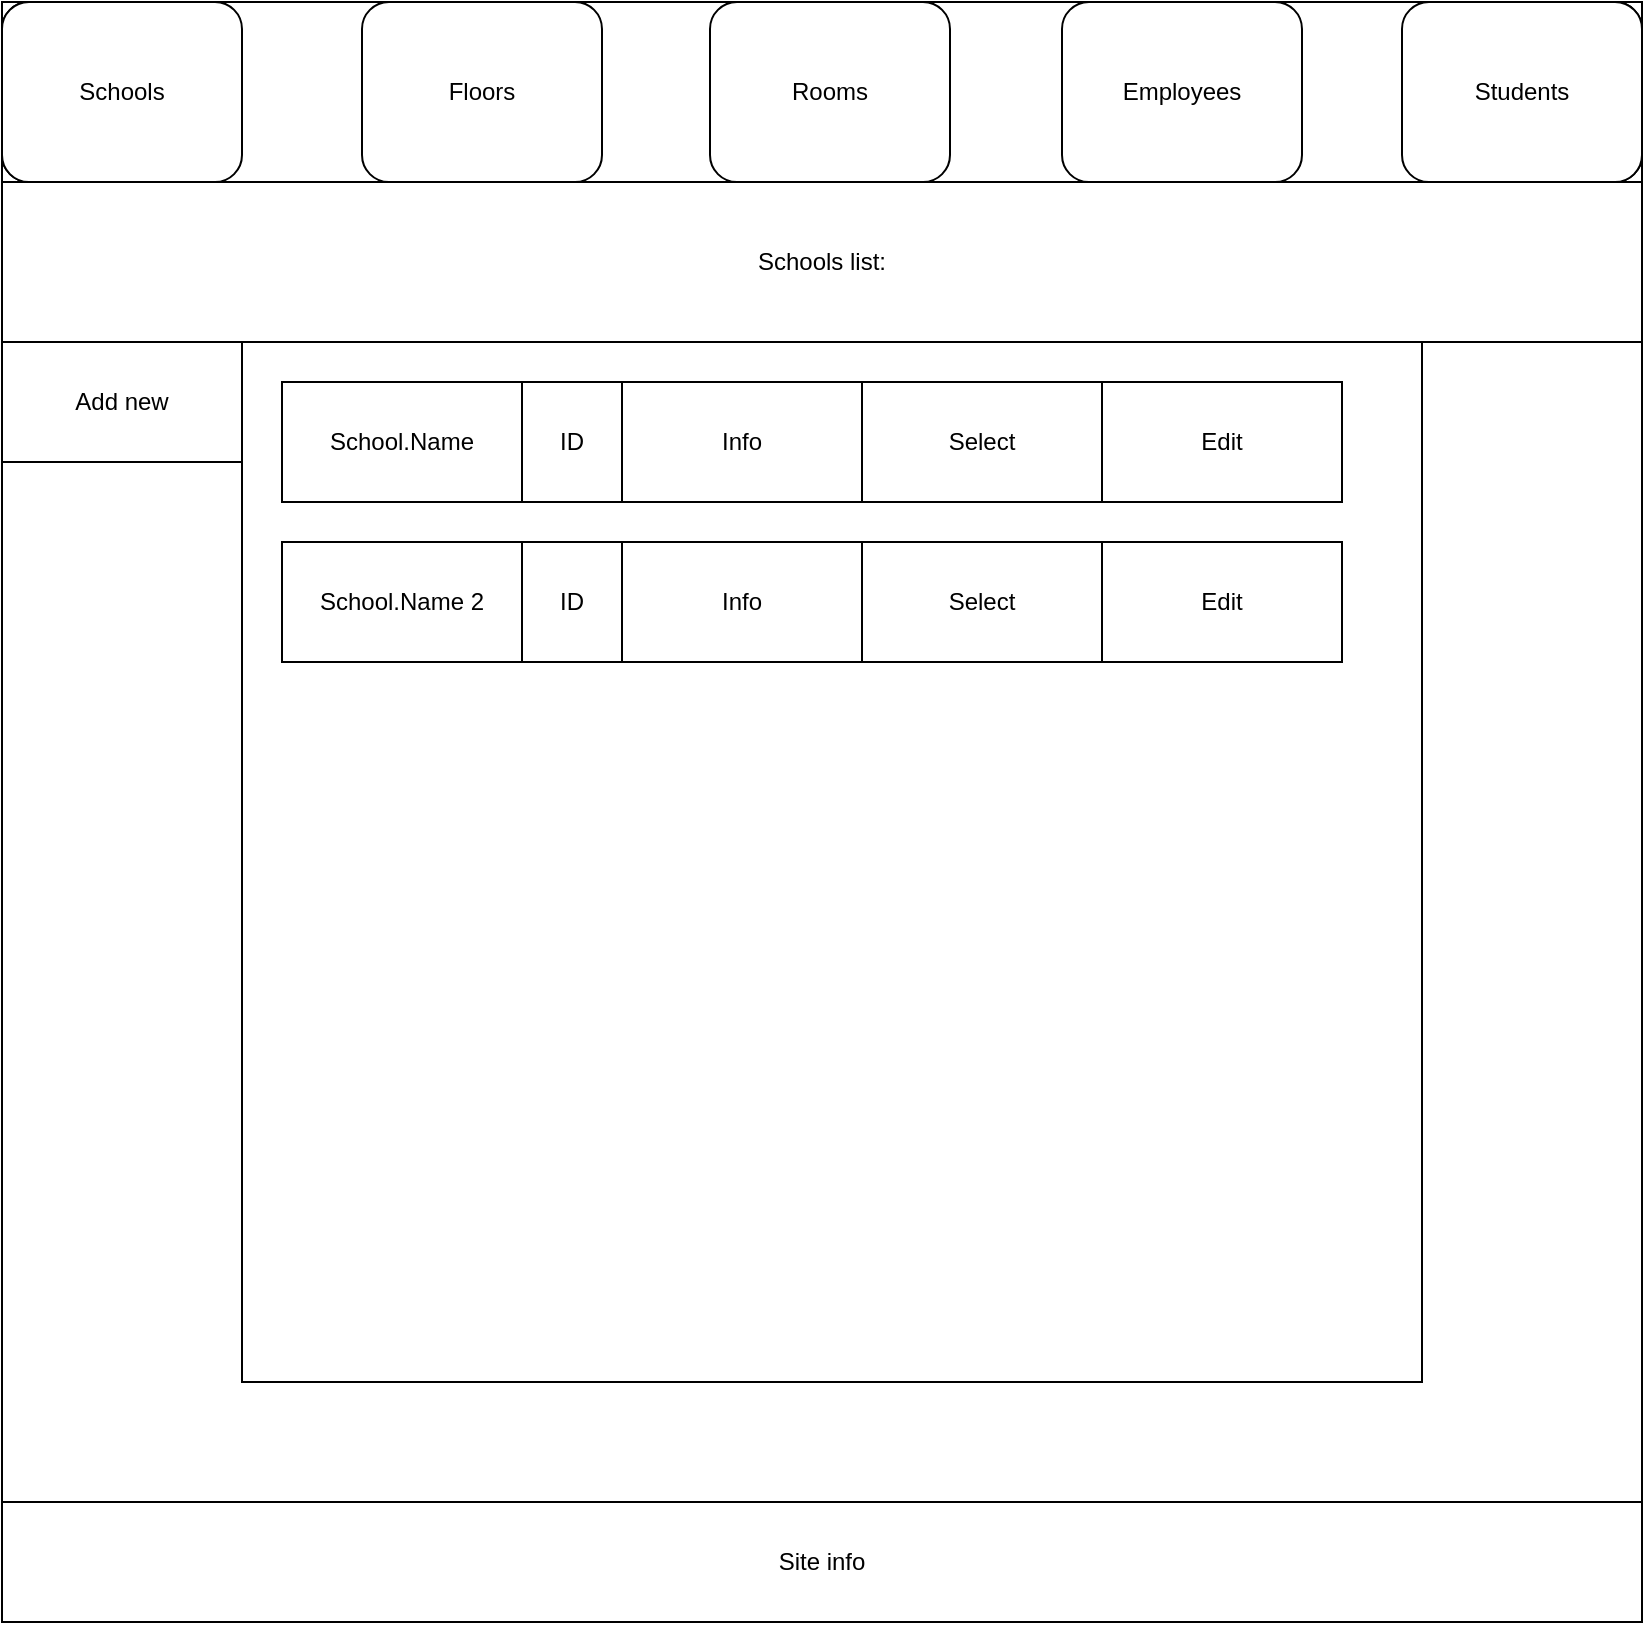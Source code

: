 <mxfile version="20.6.0" type="device"><diagram id="-zZumIQCsGYbzfN5cn-g" name="Страница 1"><mxGraphModel dx="1422" dy="762" grid="1" gridSize="10" guides="1" tooltips="1" connect="1" arrows="1" fold="1" page="1" pageScale="1" pageWidth="827" pageHeight="1169" math="0" shadow="0"><root><mxCell id="0"/><mxCell id="1" parent="0"/><mxCell id="riSY6yxUhJjCqAwaZjiF-2" value="" style="rounded=0;whiteSpace=wrap;html=1;" vertex="1" parent="1"><mxGeometry width="820" height="810" as="geometry"/></mxCell><mxCell id="riSY6yxUhJjCqAwaZjiF-3" value="" style="rounded=1;whiteSpace=wrap;html=1;" vertex="1" parent="1"><mxGeometry width="820" height="90" as="geometry"/></mxCell><mxCell id="riSY6yxUhJjCqAwaZjiF-4" value="Schools" style="rounded=1;whiteSpace=wrap;html=1;" vertex="1" parent="1"><mxGeometry width="120" height="90" as="geometry"/></mxCell><mxCell id="riSY6yxUhJjCqAwaZjiF-5" value="Floors" style="rounded=1;whiteSpace=wrap;html=1;" vertex="1" parent="1"><mxGeometry x="180" width="120" height="90" as="geometry"/></mxCell><mxCell id="riSY6yxUhJjCqAwaZjiF-6" value="Rooms" style="rounded=1;whiteSpace=wrap;html=1;" vertex="1" parent="1"><mxGeometry x="354" width="120" height="90" as="geometry"/></mxCell><mxCell id="riSY6yxUhJjCqAwaZjiF-7" value="Employees" style="rounded=1;whiteSpace=wrap;html=1;" vertex="1" parent="1"><mxGeometry x="530" width="120" height="90" as="geometry"/></mxCell><mxCell id="riSY6yxUhJjCqAwaZjiF-8" value="Students" style="rounded=1;whiteSpace=wrap;html=1;" vertex="1" parent="1"><mxGeometry x="700" width="120" height="90" as="geometry"/></mxCell><mxCell id="riSY6yxUhJjCqAwaZjiF-9" value="Schools list:" style="rounded=0;whiteSpace=wrap;html=1;" vertex="1" parent="1"><mxGeometry y="90" width="820" height="80" as="geometry"/></mxCell><mxCell id="riSY6yxUhJjCqAwaZjiF-10" value="Add new" style="rounded=0;whiteSpace=wrap;html=1;" vertex="1" parent="1"><mxGeometry y="170" width="120" height="60" as="geometry"/></mxCell><mxCell id="riSY6yxUhJjCqAwaZjiF-11" value="" style="rounded=0;whiteSpace=wrap;html=1;" vertex="1" parent="1"><mxGeometry x="120" y="170" width="590" height="520" as="geometry"/></mxCell><mxCell id="riSY6yxUhJjCqAwaZjiF-12" value="School.Name" style="rounded=0;whiteSpace=wrap;html=1;" vertex="1" parent="1"><mxGeometry x="140" y="190" width="120" height="60" as="geometry"/></mxCell><mxCell id="riSY6yxUhJjCqAwaZjiF-13" value="ID" style="rounded=0;whiteSpace=wrap;html=1;" vertex="1" parent="1"><mxGeometry x="260" y="190" width="50" height="60" as="geometry"/></mxCell><mxCell id="riSY6yxUhJjCqAwaZjiF-14" value="Info" style="rounded=0;whiteSpace=wrap;html=1;" vertex="1" parent="1"><mxGeometry x="310" y="190" width="120" height="60" as="geometry"/></mxCell><mxCell id="riSY6yxUhJjCqAwaZjiF-15" value="Select" style="rounded=0;whiteSpace=wrap;html=1;" vertex="1" parent="1"><mxGeometry x="430" y="190" width="120" height="60" as="geometry"/></mxCell><mxCell id="riSY6yxUhJjCqAwaZjiF-16" value="Edit" style="rounded=0;whiteSpace=wrap;html=1;" vertex="1" parent="1"><mxGeometry x="550" y="190" width="120" height="60" as="geometry"/></mxCell><mxCell id="riSY6yxUhJjCqAwaZjiF-18" value="School.Name 2" style="rounded=0;whiteSpace=wrap;html=1;" vertex="1" parent="1"><mxGeometry x="140" y="270" width="120" height="60" as="geometry"/></mxCell><mxCell id="riSY6yxUhJjCqAwaZjiF-22" value="ID" style="rounded=0;whiteSpace=wrap;html=1;" vertex="1" parent="1"><mxGeometry x="260" y="270" width="50" height="60" as="geometry"/></mxCell><mxCell id="riSY6yxUhJjCqAwaZjiF-23" value="Info" style="rounded=0;whiteSpace=wrap;html=1;" vertex="1" parent="1"><mxGeometry x="310" y="270" width="120" height="60" as="geometry"/></mxCell><mxCell id="riSY6yxUhJjCqAwaZjiF-25" value="Select" style="rounded=0;whiteSpace=wrap;html=1;" vertex="1" parent="1"><mxGeometry x="430" y="270" width="120" height="60" as="geometry"/></mxCell><mxCell id="riSY6yxUhJjCqAwaZjiF-26" value="Edit" style="rounded=0;whiteSpace=wrap;html=1;" vertex="1" parent="1"><mxGeometry x="550" y="270" width="120" height="60" as="geometry"/></mxCell><mxCell id="riSY6yxUhJjCqAwaZjiF-27" value="Site info" style="rounded=0;whiteSpace=wrap;html=1;" vertex="1" parent="1"><mxGeometry y="750" width="820" height="60" as="geometry"/></mxCell></root></mxGraphModel></diagram></mxfile>